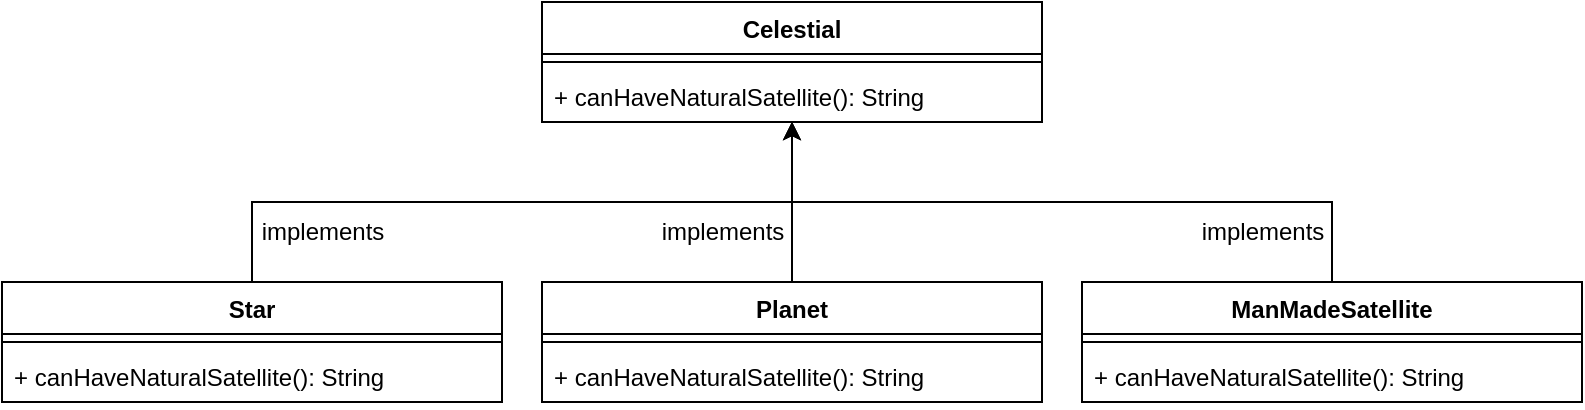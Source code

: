 <mxfile version="20.5.3" type="github">
  <diagram name="Page-1" id="9f46799a-70d6-7492-0946-bef42562c5a5">
    <mxGraphModel dx="1995" dy="589" grid="1" gridSize="10" guides="1" tooltips="1" connect="1" arrows="1" fold="1" page="1" pageScale="1" pageWidth="1100" pageHeight="850" background="none" math="0" shadow="0">
      <root>
        <mxCell id="0" />
        <mxCell id="1" parent="0" />
        <mxCell id="v0kv-9lwEswn2KDudTzZ-1" value="Celestial" style="swimlane;fontStyle=1;align=center;verticalAlign=top;childLayout=stackLayout;horizontal=1;startSize=26;horizontalStack=0;resizeParent=1;resizeParentMax=0;resizeLast=0;collapsible=1;marginBottom=0;" vertex="1" parent="1">
          <mxGeometry x="260" y="60" width="250" height="60" as="geometry">
            <mxRectangle x="260" y="60" width="90" height="30" as="alternateBounds" />
          </mxGeometry>
        </mxCell>
        <mxCell id="v0kv-9lwEswn2KDudTzZ-3" value="" style="line;strokeWidth=1;fillColor=none;align=left;verticalAlign=middle;spacingTop=-1;spacingLeft=3;spacingRight=3;rotatable=0;labelPosition=right;points=[];portConstraint=eastwest;strokeColor=inherit;" vertex="1" parent="v0kv-9lwEswn2KDudTzZ-1">
          <mxGeometry y="26" width="250" height="8" as="geometry" />
        </mxCell>
        <mxCell id="v0kv-9lwEswn2KDudTzZ-4" value="+ canHaveNaturalSatellite(): String" style="text;strokeColor=none;fillColor=none;align=left;verticalAlign=top;spacingLeft=4;spacingRight=4;overflow=hidden;rotatable=0;points=[[0,0.5],[1,0.5]];portConstraint=eastwest;" vertex="1" parent="v0kv-9lwEswn2KDudTzZ-1">
          <mxGeometry y="34" width="250" height="26" as="geometry" />
        </mxCell>
        <mxCell id="v0kv-9lwEswn2KDudTzZ-25" style="edgeStyle=orthogonalEdgeStyle;rounded=0;orthogonalLoop=1;jettySize=auto;html=1;" edge="1" parent="1" source="v0kv-9lwEswn2KDudTzZ-5" target="v0kv-9lwEswn2KDudTzZ-4">
          <mxGeometry relative="1" as="geometry">
            <Array as="points">
              <mxPoint x="115" y="160" />
              <mxPoint x="385" y="160" />
            </Array>
          </mxGeometry>
        </mxCell>
        <mxCell id="v0kv-9lwEswn2KDudTzZ-5" value="Star" style="swimlane;fontStyle=1;align=center;verticalAlign=top;childLayout=stackLayout;horizontal=1;startSize=26;horizontalStack=0;resizeParent=1;resizeParentMax=0;resizeLast=0;collapsible=1;marginBottom=0;" vertex="1" parent="1">
          <mxGeometry x="-10" y="200" width="250" height="60" as="geometry" />
        </mxCell>
        <mxCell id="v0kv-9lwEswn2KDudTzZ-6" value="" style="line;strokeWidth=1;fillColor=none;align=left;verticalAlign=middle;spacingTop=-1;spacingLeft=3;spacingRight=3;rotatable=0;labelPosition=right;points=[];portConstraint=eastwest;strokeColor=inherit;" vertex="1" parent="v0kv-9lwEswn2KDudTzZ-5">
          <mxGeometry y="26" width="250" height="8" as="geometry" />
        </mxCell>
        <mxCell id="v0kv-9lwEswn2KDudTzZ-7" value="+ canHaveNaturalSatellite(): String" style="text;strokeColor=none;fillColor=none;align=left;verticalAlign=top;spacingLeft=4;spacingRight=4;overflow=hidden;rotatable=0;points=[[0,0.5],[1,0.5]];portConstraint=eastwest;" vertex="1" parent="v0kv-9lwEswn2KDudTzZ-5">
          <mxGeometry y="34" width="250" height="26" as="geometry" />
        </mxCell>
        <mxCell id="v0kv-9lwEswn2KDudTzZ-24" style="edgeStyle=orthogonalEdgeStyle;rounded=0;orthogonalLoop=1;jettySize=auto;html=1;entryX=0.5;entryY=1;entryDx=0;entryDy=0;entryPerimeter=0;" edge="1" parent="1" source="v0kv-9lwEswn2KDudTzZ-8" target="v0kv-9lwEswn2KDudTzZ-4">
          <mxGeometry relative="1" as="geometry" />
        </mxCell>
        <mxCell id="v0kv-9lwEswn2KDudTzZ-8" value="Planet" style="swimlane;fontStyle=1;align=center;verticalAlign=top;childLayout=stackLayout;horizontal=1;startSize=26;horizontalStack=0;resizeParent=1;resizeParentMax=0;resizeLast=0;collapsible=1;marginBottom=0;" vertex="1" parent="1">
          <mxGeometry x="260" y="200" width="250" height="60" as="geometry" />
        </mxCell>
        <mxCell id="v0kv-9lwEswn2KDudTzZ-9" value="" style="line;strokeWidth=1;fillColor=none;align=left;verticalAlign=middle;spacingTop=-1;spacingLeft=3;spacingRight=3;rotatable=0;labelPosition=right;points=[];portConstraint=eastwest;strokeColor=inherit;" vertex="1" parent="v0kv-9lwEswn2KDudTzZ-8">
          <mxGeometry y="26" width="250" height="8" as="geometry" />
        </mxCell>
        <mxCell id="v0kv-9lwEswn2KDudTzZ-10" value="+ canHaveNaturalSatellite(): String" style="text;strokeColor=none;fillColor=none;align=left;verticalAlign=top;spacingLeft=4;spacingRight=4;overflow=hidden;rotatable=0;points=[[0,0.5],[1,0.5]];portConstraint=eastwest;" vertex="1" parent="v0kv-9lwEswn2KDudTzZ-8">
          <mxGeometry y="34" width="250" height="26" as="geometry" />
        </mxCell>
        <mxCell id="v0kv-9lwEswn2KDudTzZ-26" style="edgeStyle=orthogonalEdgeStyle;rounded=0;orthogonalLoop=1;jettySize=auto;html=1;" edge="1" parent="1" source="v0kv-9lwEswn2KDudTzZ-11">
          <mxGeometry relative="1" as="geometry">
            <mxPoint x="385" y="120" as="targetPoint" />
            <Array as="points">
              <mxPoint x="655" y="160" />
              <mxPoint x="385" y="160" />
            </Array>
          </mxGeometry>
        </mxCell>
        <mxCell id="v0kv-9lwEswn2KDudTzZ-11" value="ManMadeSatellite" style="swimlane;fontStyle=1;align=center;verticalAlign=top;childLayout=stackLayout;horizontal=1;startSize=26;horizontalStack=0;resizeParent=1;resizeParentMax=0;resizeLast=0;collapsible=1;marginBottom=0;" vertex="1" parent="1">
          <mxGeometry x="530" y="200" width="250" height="60" as="geometry" />
        </mxCell>
        <mxCell id="v0kv-9lwEswn2KDudTzZ-12" value="" style="line;strokeWidth=1;fillColor=none;align=left;verticalAlign=middle;spacingTop=-1;spacingLeft=3;spacingRight=3;rotatable=0;labelPosition=right;points=[];portConstraint=eastwest;strokeColor=inherit;" vertex="1" parent="v0kv-9lwEswn2KDudTzZ-11">
          <mxGeometry y="26" width="250" height="8" as="geometry" />
        </mxCell>
        <mxCell id="v0kv-9lwEswn2KDudTzZ-13" value="+ canHaveNaturalSatellite(): String" style="text;strokeColor=none;fillColor=none;align=left;verticalAlign=top;spacingLeft=4;spacingRight=4;overflow=hidden;rotatable=0;points=[[0,0.5],[1,0.5]];portConstraint=eastwest;" vertex="1" parent="v0kv-9lwEswn2KDudTzZ-11">
          <mxGeometry y="34" width="250" height="26" as="geometry" />
        </mxCell>
        <mxCell id="v0kv-9lwEswn2KDudTzZ-27" value="implements" style="text;html=1;align=center;verticalAlign=middle;resizable=0;points=[];autosize=1;strokeColor=none;fillColor=none;" vertex="1" parent="1">
          <mxGeometry x="110" y="160" width="80" height="30" as="geometry" />
        </mxCell>
        <mxCell id="v0kv-9lwEswn2KDudTzZ-28" value="implements" style="text;html=1;align=center;verticalAlign=middle;resizable=0;points=[];autosize=1;strokeColor=none;fillColor=none;" vertex="1" parent="1">
          <mxGeometry x="310" y="160" width="80" height="30" as="geometry" />
        </mxCell>
        <mxCell id="v0kv-9lwEswn2KDudTzZ-29" value="implements" style="text;html=1;align=center;verticalAlign=middle;resizable=0;points=[];autosize=1;strokeColor=none;fillColor=none;" vertex="1" parent="1">
          <mxGeometry x="580" y="160" width="80" height="30" as="geometry" />
        </mxCell>
      </root>
    </mxGraphModel>
  </diagram>
</mxfile>
